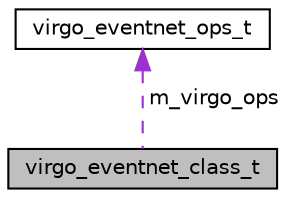 digraph "virgo_eventnet_class_t"
{
 // LATEX_PDF_SIZE
  edge [fontname="Helvetica",fontsize="10",labelfontname="Helvetica",labelfontsize="10"];
  node [fontname="Helvetica",fontsize="10",shape=record];
  Node1 [label="virgo_eventnet_class_t",height=0.2,width=0.4,color="black", fillcolor="grey75", style="filled", fontcolor="black",tooltip=" "];
  Node2 -> Node1 [dir="back",color="darkorchid3",fontsize="10",style="dashed",label=" m_virgo_ops" ,fontname="Helvetica"];
  Node2 [label="virgo_eventnet_ops_t",height=0.2,width=0.4,color="black", fillcolor="white", style="filled",URL="$structvirgo__eventnet__ops__t.html",tooltip=" "];
}
